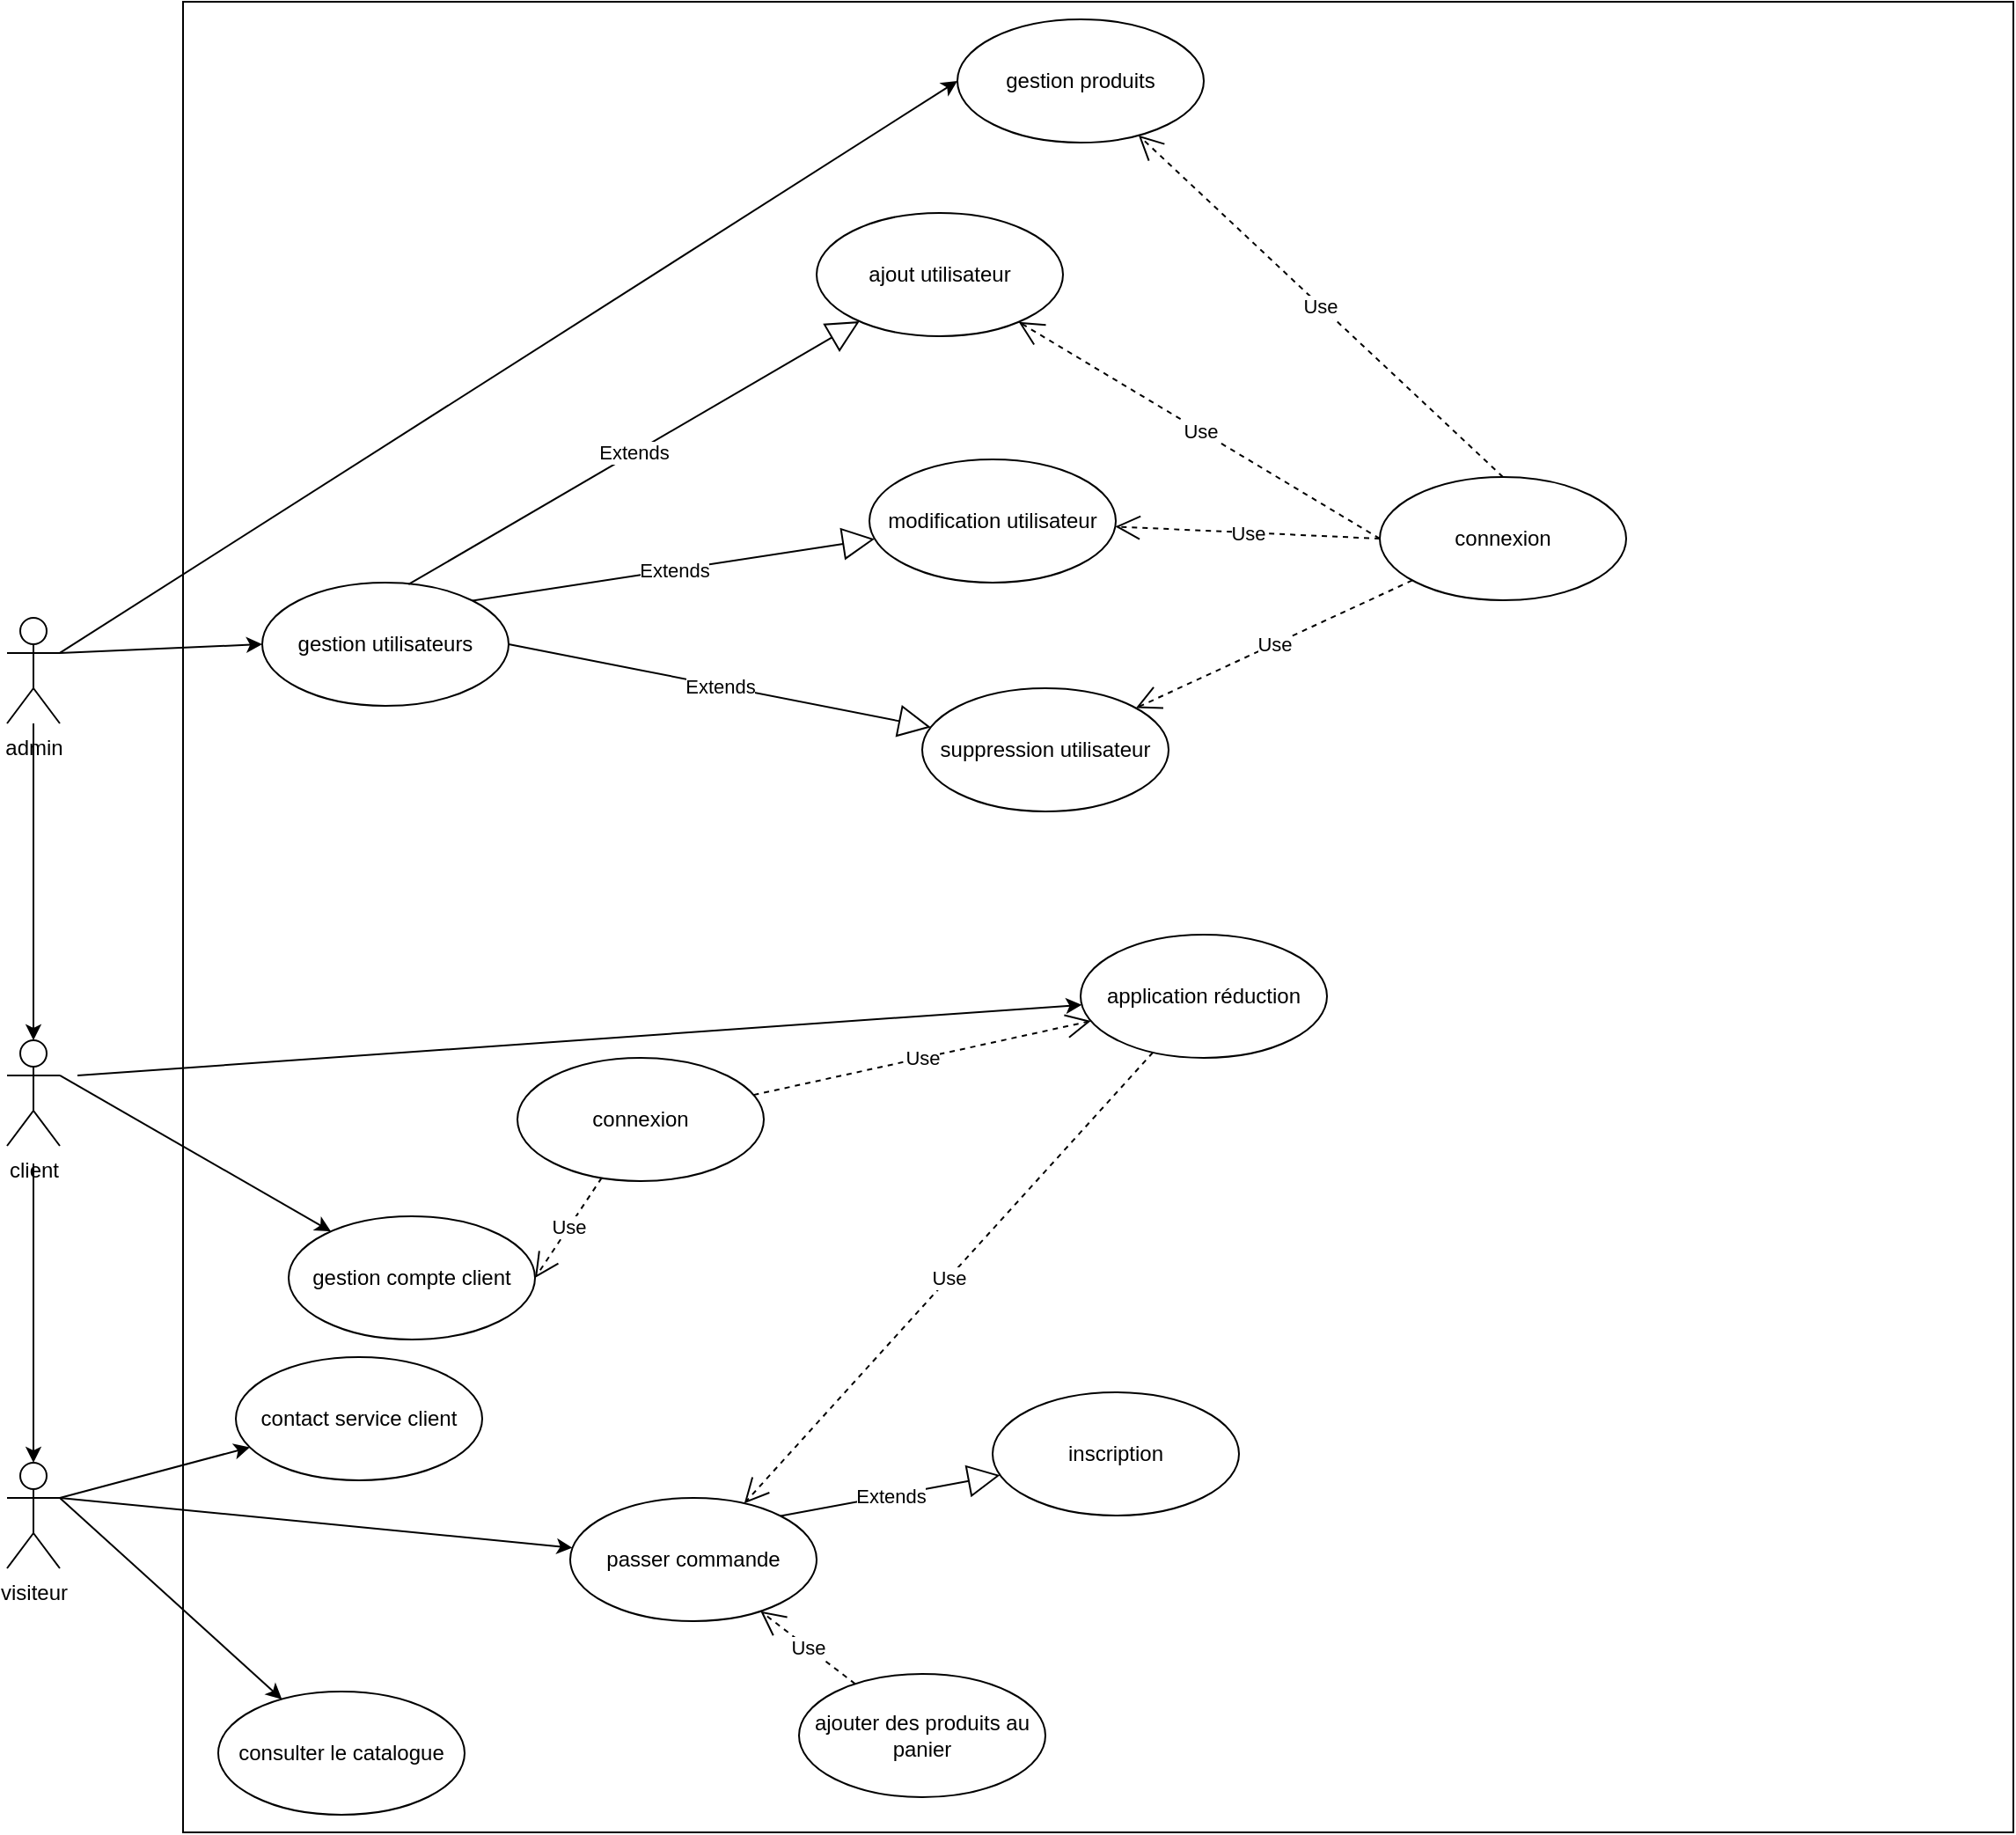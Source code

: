 <mxfile version="14.4.3" type="device" pages="3"><diagram id="8RpLoXZRu2D1lne3sD_D" name="cas d'utilisation"><mxGraphModel dx="1264" dy="1692" grid="1" gridSize="10" guides="1" tooltips="1" connect="1" arrows="1" fold="1" page="1" pageScale="1" pageWidth="850" pageHeight="1100" math="0" shadow="0"><root><mxCell id="0"/><mxCell id="1" parent="0"/><mxCell id="Q6rLsL1v5z-u-KdtxZZu-1" value="" style="whiteSpace=wrap;html=1;aspect=fixed;" vertex="1" parent="1"><mxGeometry x="380" y="-280" width="1040" height="1040" as="geometry"/></mxCell><mxCell id="Q6rLsL1v5z-u-KdtxZZu-2" value="admin" style="shape=umlActor;verticalLabelPosition=bottom;verticalAlign=top;html=1;outlineConnect=0;" vertex="1" parent="1"><mxGeometry x="280" y="70" width="30" height="60" as="geometry"/></mxCell><mxCell id="Q6rLsL1v5z-u-KdtxZZu-3" value="visiteur&lt;br&gt;" style="shape=umlActor;verticalLabelPosition=bottom;verticalAlign=top;html=1;outlineConnect=0;" vertex="1" parent="1"><mxGeometry x="280" y="550" width="30" height="60" as="geometry"/></mxCell><mxCell id="Q6rLsL1v5z-u-KdtxZZu-4" value="client&lt;br&gt;" style="shape=umlActor;verticalLabelPosition=bottom;verticalAlign=top;html=1;outlineConnect=0;" vertex="1" parent="1"><mxGeometry x="280" y="310" width="30" height="60" as="geometry"/></mxCell><mxCell id="Q6rLsL1v5z-u-KdtxZZu-5" value="consulter le catalogue" style="ellipse;whiteSpace=wrap;html=1;" vertex="1" parent="1"><mxGeometry x="400" y="680" width="140" height="70" as="geometry"/></mxCell><mxCell id="Q6rLsL1v5z-u-KdtxZZu-6" value="inscription" style="ellipse;whiteSpace=wrap;html=1;" vertex="1" parent="1"><mxGeometry x="840" y="510" width="140" height="70" as="geometry"/></mxCell><mxCell id="Q6rLsL1v5z-u-KdtxZZu-7" value="ajouter des produits au panier" style="ellipse;whiteSpace=wrap;html=1;" vertex="1" parent="1"><mxGeometry x="730" y="670" width="140" height="70" as="geometry"/></mxCell><mxCell id="Q6rLsL1v5z-u-KdtxZZu-8" value="passer commande" style="ellipse;whiteSpace=wrap;html=1;" vertex="1" parent="1"><mxGeometry x="600" y="570" width="140" height="70" as="geometry"/></mxCell><mxCell id="Q6rLsL1v5z-u-KdtxZZu-9" value="contact service client" style="ellipse;whiteSpace=wrap;html=1;" vertex="1" parent="1"><mxGeometry x="410" y="490" width="140" height="70" as="geometry"/></mxCell><mxCell id="Q6rLsL1v5z-u-KdtxZZu-10" value="" style="endArrow=classic;html=1;exitX=1;exitY=0.333;exitDx=0;exitDy=0;exitPerimeter=0;" edge="1" parent="1" source="Q6rLsL1v5z-u-KdtxZZu-3" target="Q6rLsL1v5z-u-KdtxZZu-5"><mxGeometry width="50" height="50" relative="1" as="geometry"><mxPoint x="590" y="520" as="sourcePoint"/><mxPoint x="640" y="470" as="targetPoint"/></mxGeometry></mxCell><mxCell id="Q6rLsL1v5z-u-KdtxZZu-13" value="" style="endArrow=classic;html=1;" edge="1" parent="1" target="Q6rLsL1v5z-u-KdtxZZu-8"><mxGeometry width="50" height="50" relative="1" as="geometry"><mxPoint x="310" y="570" as="sourcePoint"/><mxPoint x="710.797" y="609.735" as="targetPoint"/></mxGeometry></mxCell><mxCell id="Q6rLsL1v5z-u-KdtxZZu-14" value="" style="endArrow=classic;html=1;exitX=1;exitY=0.333;exitDx=0;exitDy=0;exitPerimeter=0;" edge="1" parent="1" source="Q6rLsL1v5z-u-KdtxZZu-3" target="Q6rLsL1v5z-u-KdtxZZu-9"><mxGeometry width="50" height="50" relative="1" as="geometry"><mxPoint x="320" y="580" as="sourcePoint"/><mxPoint x="593.399" y="535.774" as="targetPoint"/></mxGeometry></mxCell><mxCell id="Q6rLsL1v5z-u-KdtxZZu-15" value="connexion" style="ellipse;whiteSpace=wrap;html=1;" vertex="1" parent="1"><mxGeometry x="570" y="320" width="140" height="70" as="geometry"/></mxCell><mxCell id="Q6rLsL1v5z-u-KdtxZZu-16" value="application réduction" style="ellipse;whiteSpace=wrap;html=1;" vertex="1" parent="1"><mxGeometry x="890" y="250" width="140" height="70" as="geometry"/></mxCell><mxCell id="Q6rLsL1v5z-u-KdtxZZu-17" value="gestion produits" style="ellipse;whiteSpace=wrap;html=1;" vertex="1" parent="1"><mxGeometry x="820" y="-270" width="140" height="70" as="geometry"/></mxCell><mxCell id="Q6rLsL1v5z-u-KdtxZZu-18" value="gestion compte client" style="ellipse;whiteSpace=wrap;html=1;" vertex="1" parent="1"><mxGeometry x="440" y="410" width="140" height="70" as="geometry"/></mxCell><mxCell id="Q6rLsL1v5z-u-KdtxZZu-19" value="" style="endArrow=classic;html=1;exitX=1;exitY=0.333;exitDx=0;exitDy=0;exitPerimeter=0;" edge="1" parent="1" source="Q6rLsL1v5z-u-KdtxZZu-4" target="Q6rLsL1v5z-u-KdtxZZu-18"><mxGeometry width="50" height="50" relative="1" as="geometry"><mxPoint x="320" y="580" as="sourcePoint"/><mxPoint x="549.611" y="512.7" as="targetPoint"/></mxGeometry></mxCell><mxCell id="Q6rLsL1v5z-u-KdtxZZu-20" value="" style="endArrow=classic;html=1;entryX=0.5;entryY=0;entryDx=0;entryDy=0;entryPerimeter=0;" edge="1" parent="1" target="Q6rLsL1v5z-u-KdtxZZu-3"><mxGeometry width="50" height="50" relative="1" as="geometry"><mxPoint x="295" y="380" as="sourcePoint"/><mxPoint x="549.611" y="512.7" as="targetPoint"/></mxGeometry></mxCell><mxCell id="Q6rLsL1v5z-u-KdtxZZu-23" value="" style="endArrow=classic;html=1;" edge="1" parent="1" target="Q6rLsL1v5z-u-KdtxZZu-16"><mxGeometry width="50" height="50" relative="1" as="geometry"><mxPoint x="320" y="330" as="sourcePoint"/><mxPoint x="544.55" y="297.413" as="targetPoint"/></mxGeometry></mxCell><mxCell id="Q6rLsL1v5z-u-KdtxZZu-26" value="gestion utilisateurs&lt;br&gt;" style="ellipse;whiteSpace=wrap;html=1;" vertex="1" parent="1"><mxGeometry x="425" y="50" width="140" height="70" as="geometry"/></mxCell><mxCell id="Q6rLsL1v5z-u-KdtxZZu-27" value="" style="endArrow=classic;html=1;exitX=1;exitY=0.333;exitDx=0;exitDy=0;exitPerimeter=0;entryX=0;entryY=0.5;entryDx=0;entryDy=0;" edge="1" parent="1" source="Q6rLsL1v5z-u-KdtxZZu-2" target="Q6rLsL1v5z-u-KdtxZZu-17"><mxGeometry width="50" height="50" relative="1" as="geometry"><mxPoint x="320" y="340" as="sourcePoint"/><mxPoint x="544.55" y="297.413" as="targetPoint"/></mxGeometry></mxCell><mxCell id="Q6rLsL1v5z-u-KdtxZZu-28" value="" style="endArrow=classic;html=1;entryX=0;entryY=0.5;entryDx=0;entryDy=0;" edge="1" parent="1" target="Q6rLsL1v5z-u-KdtxZZu-26"><mxGeometry width="50" height="50" relative="1" as="geometry"><mxPoint x="310" y="90" as="sourcePoint"/><mxPoint x="480" y="105" as="targetPoint"/></mxGeometry></mxCell><mxCell id="Q6rLsL1v5z-u-KdtxZZu-29" value="" style="endArrow=classic;html=1;entryX=0.5;entryY=0;entryDx=0;entryDy=0;entryPerimeter=0;" edge="1" parent="1" source="Q6rLsL1v5z-u-KdtxZZu-2" target="Q6rLsL1v5z-u-KdtxZZu-4"><mxGeometry width="50" height="50" relative="1" as="geometry"><mxPoint x="305" y="390" as="sourcePoint"/><mxPoint x="305" y="560" as="targetPoint"/></mxGeometry></mxCell><mxCell id="Q6rLsL1v5z-u-KdtxZZu-30" value="Use" style="endArrow=open;endSize=12;dashed=1;html=1;" edge="1" parent="1" source="Q6rLsL1v5z-u-KdtxZZu-7" target="Q6rLsL1v5z-u-KdtxZZu-8"><mxGeometry width="160" relative="1" as="geometry"><mxPoint x="540" y="580" as="sourcePoint"/><mxPoint x="770" y="620" as="targetPoint"/></mxGeometry></mxCell><mxCell id="Q6rLsL1v5z-u-KdtxZZu-32" value="Extends" style="endArrow=block;endSize=16;endFill=0;html=1;exitX=1;exitY=0;exitDx=0;exitDy=0;" edge="1" parent="1" source="Q6rLsL1v5z-u-KdtxZZu-8" target="Q6rLsL1v5z-u-KdtxZZu-6"><mxGeometry width="160" relative="1" as="geometry"><mxPoint x="540" y="580" as="sourcePoint"/><mxPoint x="700" y="580" as="targetPoint"/></mxGeometry></mxCell><mxCell id="Q6rLsL1v5z-u-KdtxZZu-33" value="Use" style="endArrow=open;endSize=12;dashed=1;html=1;entryX=1;entryY=0.5;entryDx=0;entryDy=0;" edge="1" parent="1" source="Q6rLsL1v5z-u-KdtxZZu-15" target="Q6rLsL1v5z-u-KdtxZZu-18"><mxGeometry width="160" relative="1" as="geometry"><mxPoint x="751.638" y="695.675" as="sourcePoint"/><mxPoint x="658.244" y="664.415" as="targetPoint"/></mxGeometry></mxCell><mxCell id="Q6rLsL1v5z-u-KdtxZZu-34" value="Use" style="endArrow=open;endSize=12;dashed=1;html=1;" edge="1" parent="1" source="Q6rLsL1v5z-u-KdtxZZu-15" target="Q6rLsL1v5z-u-KdtxZZu-16"><mxGeometry width="160" relative="1" as="geometry"><mxPoint x="816.738" y="379.983" as="sourcePoint"/><mxPoint x="690" y="410" as="targetPoint"/></mxGeometry></mxCell><mxCell id="Q6rLsL1v5z-u-KdtxZZu-35" value="Use" style="endArrow=open;endSize=12;dashed=1;html=1;" edge="1" parent="1" source="Q6rLsL1v5z-u-KdtxZZu-16" target="Q6rLsL1v5z-u-KdtxZZu-8"><mxGeometry width="160" relative="1" as="geometry"><mxPoint x="771.851" y="685.654" as="sourcePoint"/><mxPoint x="718.149" y="644.346" as="targetPoint"/></mxGeometry></mxCell><mxCell id="Q6rLsL1v5z-u-KdtxZZu-36" value="ajout utilisateur" style="ellipse;whiteSpace=wrap;html=1;" vertex="1" parent="1"><mxGeometry x="740" y="-160" width="140" height="70" as="geometry"/></mxCell><mxCell id="Q6rLsL1v5z-u-KdtxZZu-37" value="suppression utilisateur" style="ellipse;whiteSpace=wrap;html=1;" vertex="1" parent="1"><mxGeometry x="800" y="110" width="140" height="70" as="geometry"/></mxCell><mxCell id="Q6rLsL1v5z-u-KdtxZZu-38" value="modification utilisateur" style="ellipse;whiteSpace=wrap;html=1;" vertex="1" parent="1"><mxGeometry x="770" y="-20" width="140" height="70" as="geometry"/></mxCell><mxCell id="Q6rLsL1v5z-u-KdtxZZu-39" value="Extends" style="endArrow=block;endSize=16;endFill=0;html=1;exitX=1;exitY=0.5;exitDx=0;exitDy=0;" edge="1" parent="1" source="Q6rLsL1v5z-u-KdtxZZu-26" target="Q6rLsL1v5z-u-KdtxZZu-37"><mxGeometry width="160" relative="1" as="geometry"><mxPoint x="729.497" y="590.251" as="sourcePoint"/><mxPoint x="854.316" y="567.1" as="targetPoint"/></mxGeometry></mxCell><mxCell id="Q6rLsL1v5z-u-KdtxZZu-40" value="Extends" style="endArrow=block;endSize=16;endFill=0;html=1;exitX=1;exitY=0;exitDx=0;exitDy=0;" edge="1" parent="1" source="Q6rLsL1v5z-u-KdtxZZu-26" target="Q6rLsL1v5z-u-KdtxZZu-38"><mxGeometry width="160" relative="1" as="geometry"><mxPoint x="739.497" y="600.251" as="sourcePoint"/><mxPoint x="864.316" y="577.1" as="targetPoint"/></mxGeometry></mxCell><mxCell id="Q6rLsL1v5z-u-KdtxZZu-41" value="Extends" style="endArrow=block;endSize=16;endFill=0;html=1;exitX=0.594;exitY=0.014;exitDx=0;exitDy=0;exitPerimeter=0;" edge="1" parent="1" source="Q6rLsL1v5z-u-KdtxZZu-26" target="Q6rLsL1v5z-u-KdtxZZu-36"><mxGeometry width="160" relative="1" as="geometry"><mxPoint x="749.497" y="610.251" as="sourcePoint"/><mxPoint x="874.316" y="587.1" as="targetPoint"/></mxGeometry></mxCell><mxCell id="Q6rLsL1v5z-u-KdtxZZu-42" value="connexion" style="ellipse;whiteSpace=wrap;html=1;" vertex="1" parent="1"><mxGeometry x="1060" y="-10" width="140" height="70" as="geometry"/></mxCell><mxCell id="Q6rLsL1v5z-u-KdtxZZu-43" value="Use" style="endArrow=open;endSize=12;dashed=1;html=1;exitX=0;exitY=0.5;exitDx=0;exitDy=0;" edge="1" parent="1" source="Q6rLsL1v5z-u-KdtxZZu-42" target="Q6rLsL1v5z-u-KdtxZZu-36"><mxGeometry width="160" relative="1" as="geometry"><mxPoint x="714.275" y="351.137" as="sourcePoint"/><mxPoint x="905.869" y="309.029" as="targetPoint"/></mxGeometry></mxCell><mxCell id="Q6rLsL1v5z-u-KdtxZZu-44" value="Use" style="endArrow=open;endSize=12;dashed=1;html=1;exitX=0;exitY=0.5;exitDx=0;exitDy=0;" edge="1" parent="1" source="Q6rLsL1v5z-u-KdtxZZu-42" target="Q6rLsL1v5z-u-KdtxZZu-38"><mxGeometry width="160" relative="1" as="geometry"><mxPoint x="724.275" y="361.137" as="sourcePoint"/><mxPoint x="915.869" y="319.029" as="targetPoint"/></mxGeometry></mxCell><mxCell id="Q6rLsL1v5z-u-KdtxZZu-45" value="Use" style="endArrow=open;endSize=12;dashed=1;html=1;" edge="1" parent="1" source="Q6rLsL1v5z-u-KdtxZZu-42" target="Q6rLsL1v5z-u-KdtxZZu-37"><mxGeometry width="160" relative="1" as="geometry"><mxPoint x="734.275" y="371.137" as="sourcePoint"/><mxPoint x="925.869" y="329.029" as="targetPoint"/></mxGeometry></mxCell><mxCell id="Q6rLsL1v5z-u-KdtxZZu-46" value="Use" style="endArrow=open;endSize=12;dashed=1;html=1;exitX=0.5;exitY=0;exitDx=0;exitDy=0;" edge="1" parent="1" source="Q6rLsL1v5z-u-KdtxZZu-42" target="Q6rLsL1v5z-u-KdtxZZu-17"><mxGeometry width="160" relative="1" as="geometry"><mxPoint x="1070" y="35" as="sourcePoint"/><mxPoint x="864.813" y="-88.112" as="targetPoint"/></mxGeometry></mxCell></root></mxGraphModel></diagram><diagram id="VW-HyK8FjjFHKCrPSwQ2" name="diagramme de séquence"><mxGraphModel dx="1264" dy="592" grid="1" gridSize="10" guides="1" tooltips="1" connect="1" arrows="1" fold="1" page="1" pageScale="1" pageWidth="850" pageHeight="1100" math="0" shadow="0"><root><mxCell id="QTJ5b-Cp-KGcYjVVXDHV-0"/><mxCell id="QTJ5b-Cp-KGcYjVVXDHV-1" parent="QTJ5b-Cp-KGcYjVVXDHV-0"/><mxCell id="QTJ5b-Cp-KGcYjVVXDHV-2" value="" style="shape=umlLifeline;participant=umlActor;perimeter=lifelinePerimeter;whiteSpace=wrap;html=1;container=1;collapsible=0;recursiveResize=0;verticalAlign=top;spacingTop=36;outlineConnect=0;" vertex="1" parent="QTJ5b-Cp-KGcYjVVXDHV-1"><mxGeometry x="50" y="50" width="20" height="580" as="geometry"/></mxCell><mxCell id="QTJ5b-Cp-KGcYjVVXDHV-3" value="" style="shape=umlLifeline;participant=umlEntity;perimeter=lifelinePerimeter;whiteSpace=wrap;html=1;container=1;collapsible=0;recursiveResize=0;verticalAlign=top;spacingTop=36;outlineConnect=0;" vertex="1" parent="QTJ5b-Cp-KGcYjVVXDHV-1"><mxGeometry x="650" y="50" width="40" height="570" as="geometry"/></mxCell><mxCell id="QTJ5b-Cp-KGcYjVVXDHV-4" value="1- l'acteur consulte le catalogue" style="html=1;verticalAlign=bottom;startArrow=oval;startFill=1;endArrow=block;startSize=8;" edge="1" parent="QTJ5b-Cp-KGcYjVVXDHV-1" source="QTJ5b-Cp-KGcYjVVXDHV-2" target="QTJ5b-Cp-KGcYjVVXDHV-3"><mxGeometry width="60" relative="1" as="geometry"><mxPoint x="390" y="330" as="sourcePoint"/><mxPoint x="450" y="330" as="targetPoint"/><Array as="points"><mxPoint x="260" y="120"/></Array></mxGeometry></mxCell><mxCell id="QTJ5b-Cp-KGcYjVVXDHV-5" value="2- l'acteur sélectionne un produit" style="html=1;verticalAlign=bottom;startArrow=oval;startFill=1;endArrow=block;startSize=8;" edge="1" parent="QTJ5b-Cp-KGcYjVVXDHV-1" source="QTJ5b-Cp-KGcYjVVXDHV-2" target="QTJ5b-Cp-KGcYjVVXDHV-3"><mxGeometry width="60" relative="1" as="geometry"><mxPoint x="390" y="330" as="sourcePoint"/><mxPoint x="450" y="330" as="targetPoint"/><Array as="points"><mxPoint x="400" y="160"/></Array></mxGeometry></mxCell><mxCell id="QTJ5b-Cp-KGcYjVVXDHV-6" value="3- le système affiche la fiche produit" style="html=1;verticalAlign=bottom;startArrow=oval;startFill=1;endArrow=block;startSize=8;" edge="1" parent="QTJ5b-Cp-KGcYjVVXDHV-1" source="QTJ5b-Cp-KGcYjVVXDHV-3" target="QTJ5b-Cp-KGcYjVVXDHV-2"><mxGeometry width="60" relative="1" as="geometry"><mxPoint x="390" y="330" as="sourcePoint"/><mxPoint x="450" y="330" as="targetPoint"/><Array as="points"><mxPoint x="460" y="200"/></Array></mxGeometry></mxCell><mxCell id="QTJ5b-Cp-KGcYjVVXDHV-7" value="4- l'acteur sélectionne les caractéristiques du produit" style="html=1;verticalAlign=bottom;startArrow=oval;startFill=1;endArrow=block;startSize=8;" edge="1" parent="QTJ5b-Cp-KGcYjVVXDHV-1" source="QTJ5b-Cp-KGcYjVVXDHV-2" target="QTJ5b-Cp-KGcYjVVXDHV-3"><mxGeometry width="60" relative="1" as="geometry"><mxPoint x="390" y="330" as="sourcePoint"/><mxPoint x="450" y="330" as="targetPoint"/><Array as="points"><mxPoint x="570" y="240"/></Array></mxGeometry></mxCell><mxCell id="QTJ5b-Cp-KGcYjVVXDHV-8" value="5- l'acteur clique sur acheter (ajout au panier)" style="html=1;verticalAlign=bottom;startArrow=oval;startFill=1;endArrow=block;startSize=8;" edge="1" parent="QTJ5b-Cp-KGcYjVVXDHV-1" source="QTJ5b-Cp-KGcYjVVXDHV-2" target="QTJ5b-Cp-KGcYjVVXDHV-3"><mxGeometry width="60" relative="1" as="geometry"><mxPoint x="390" y="330" as="sourcePoint"/><mxPoint x="450" y="330" as="targetPoint"/><Array as="points"><mxPoint x="570" y="280"/></Array></mxGeometry></mxCell><mxCell id="QTJ5b-Cp-KGcYjVVXDHV-9" value="6- le système ajoute le produit au panier (incrémente la qté d'objet dans le panier)" style="html=1;verticalAlign=bottom;startArrow=oval;startFill=1;endArrow=block;startSize=8;" edge="1" parent="QTJ5b-Cp-KGcYjVVXDHV-1" source="QTJ5b-Cp-KGcYjVVXDHV-3" target="QTJ5b-Cp-KGcYjVVXDHV-2"><mxGeometry width="60" relative="1" as="geometry"><mxPoint x="390" y="330" as="sourcePoint"/><mxPoint x="450" y="330" as="targetPoint"/><Array as="points"><mxPoint x="600" y="320"/></Array></mxGeometry></mxCell><mxCell id="QTJ5b-Cp-KGcYjVVXDHV-10" value="Scénario principal" style="text;html=1;align=center;verticalAlign=middle;resizable=0;points=[];autosize=1;" vertex="1" parent="QTJ5b-Cp-KGcYjVVXDHV-1"><mxGeometry x="175" y="20" width="110" height="20" as="geometry"/></mxCell><mxCell id="QTJ5b-Cp-KGcYjVVXDHV-11" value="Scénario alternatif : l'acteur n'est inscrit&lt;br&gt;" style="text;html=1;align=center;verticalAlign=middle;resizable=0;points=[];autosize=1;" vertex="1" parent="QTJ5b-Cp-KGcYjVVXDHV-1"><mxGeometry x="270" y="770" width="220" height="20" as="geometry"/></mxCell><mxCell id="QTJ5b-Cp-KGcYjVVXDHV-12" value="" style="shape=umlLifeline;participant=umlActor;perimeter=lifelinePerimeter;whiteSpace=wrap;html=1;container=1;collapsible=0;recursiveResize=0;verticalAlign=top;spacingTop=36;outlineConnect=0;" vertex="1" parent="QTJ5b-Cp-KGcYjVVXDHV-1"><mxGeometry x="50" y="790" width="20" height="300" as="geometry"/></mxCell><mxCell id="QTJ5b-Cp-KGcYjVVXDHV-13" value="" style="shape=umlLifeline;participant=umlEntity;perimeter=lifelinePerimeter;whiteSpace=wrap;html=1;container=1;collapsible=0;recursiveResize=0;verticalAlign=top;spacingTop=36;outlineConnect=0;" vertex="1" parent="QTJ5b-Cp-KGcYjVVXDHV-1"><mxGeometry x="650" y="790" width="40" height="300" as="geometry"/></mxCell><mxCell id="QTJ5b-Cp-KGcYjVVXDHV-14" value="10.1- l'acteur clique sur inscription" style="html=1;verticalAlign=bottom;startArrow=oval;startFill=1;endArrow=block;startSize=8;" edge="1" parent="QTJ5b-Cp-KGcYjVVXDHV-1" source="QTJ5b-Cp-KGcYjVVXDHV-12" target="QTJ5b-Cp-KGcYjVVXDHV-13"><mxGeometry width="60" relative="1" as="geometry"><mxPoint x="390" y="1010" as="sourcePoint"/><mxPoint x="450" y="1010" as="targetPoint"/><Array as="points"><mxPoint x="290" y="880"/></Array></mxGeometry></mxCell><mxCell id="QTJ5b-Cp-KGcYjVVXDHV-15" value="10.2- le sytème affiche un formulaire d'inscription" style="html=1;verticalAlign=bottom;startArrow=oval;startFill=1;endArrow=block;startSize=8;" edge="1" parent="QTJ5b-Cp-KGcYjVVXDHV-1" source="QTJ5b-Cp-KGcYjVVXDHV-13" target="QTJ5b-Cp-KGcYjVVXDHV-12"><mxGeometry width="60" relative="1" as="geometry"><mxPoint x="390" y="1010" as="sourcePoint"/><mxPoint x="450" y="1010" as="targetPoint"/><Array as="points"><mxPoint x="280" y="920"/></Array></mxGeometry></mxCell></root></mxGraphModel></diagram><diagram id="TgvPdk0F5jXCN4dDaHdx" name="diagramme d'activité"><mxGraphModel dx="1264" dy="592" grid="1" gridSize="10" guides="1" tooltips="1" connect="1" arrows="1" fold="1" page="1" pageScale="1" pageWidth="850" pageHeight="1100" math="0" shadow="0"><root><mxCell id="PI30Cnca8ilhPBwTzquu-0"/><mxCell id="PI30Cnca8ilhPBwTzquu-1" parent="PI30Cnca8ilhPBwTzquu-0"/><mxCell id="PI30Cnca8ilhPBwTzquu-2" value="" style="ellipse;html=1;shape=startState;fillColor=#000000;strokeColor=#ff0000;" vertex="1" parent="PI30Cnca8ilhPBwTzquu-1"><mxGeometry x="410" y="40" width="30" height="30" as="geometry"/></mxCell><mxCell id="PI30Cnca8ilhPBwTzquu-3" value="" style="edgeStyle=orthogonalEdgeStyle;html=1;verticalAlign=bottom;endArrow=open;endSize=8;strokeColor=#ff0000;" edge="1" source="PI30Cnca8ilhPBwTzquu-2" parent="PI30Cnca8ilhPBwTzquu-1"><mxGeometry relative="1" as="geometry"><mxPoint x="425" y="130" as="targetPoint"/></mxGeometry></mxCell><mxCell id="PI30Cnca8ilhPBwTzquu-4" value="consultation catalogue" style="rounded=1;whiteSpace=wrap;html=1;arcSize=40;fontColor=#000000;fillColor=#ffffc0;strokeColor=#ff0000;" vertex="1" parent="PI30Cnca8ilhPBwTzquu-1"><mxGeometry x="365" y="130" width="120" height="40" as="geometry"/></mxCell><mxCell id="PI30Cnca8ilhPBwTzquu-5" value="" style="edgeStyle=orthogonalEdgeStyle;html=1;verticalAlign=bottom;endArrow=open;endSize=8;strokeColor=#ff0000;" edge="1" source="PI30Cnca8ilhPBwTzquu-4" parent="PI30Cnca8ilhPBwTzquu-1"><mxGeometry relative="1" as="geometry"><mxPoint x="425" y="230" as="targetPoint"/></mxGeometry></mxCell><mxCell id="PI30Cnca8ilhPBwTzquu-6" value="selection produit" style="rounded=1;whiteSpace=wrap;html=1;arcSize=40;fontColor=#000000;fillColor=#ffffc0;strokeColor=#ff0000;" vertex="1" parent="PI30Cnca8ilhPBwTzquu-1"><mxGeometry x="365" y="230" width="120" height="40" as="geometry"/></mxCell><mxCell id="PI30Cnca8ilhPBwTzquu-7" value="" style="edgeStyle=orthogonalEdgeStyle;html=1;verticalAlign=bottom;endArrow=open;endSize=8;strokeColor=#ff0000;" edge="1" source="PI30Cnca8ilhPBwTzquu-6" parent="PI30Cnca8ilhPBwTzquu-1"><mxGeometry relative="1" as="geometry"><mxPoint x="425" y="330" as="targetPoint"/></mxGeometry></mxCell><mxCell id="PI30Cnca8ilhPBwTzquu-8" value="choix des caractéristiques" style="rounded=1;whiteSpace=wrap;html=1;arcSize=40;fontColor=#000000;fillColor=#ffffc0;strokeColor=#ff0000;" vertex="1" parent="PI30Cnca8ilhPBwTzquu-1"><mxGeometry x="365" y="330" width="120" height="40" as="geometry"/></mxCell><mxCell id="PI30Cnca8ilhPBwTzquu-9" value="" style="edgeStyle=orthogonalEdgeStyle;html=1;verticalAlign=bottom;endArrow=open;endSize=8;strokeColor=#ff0000;" edge="1" source="PI30Cnca8ilhPBwTzquu-8" parent="PI30Cnca8ilhPBwTzquu-1"><mxGeometry relative="1" as="geometry"><mxPoint x="425" y="430" as="targetPoint"/></mxGeometry></mxCell><mxCell id="PI30Cnca8ilhPBwTzquu-10" value="ajout panier" style="rounded=1;whiteSpace=wrap;html=1;arcSize=40;fontColor=#000000;fillColor=#ffffc0;strokeColor=#ff0000;" vertex="1" parent="PI30Cnca8ilhPBwTzquu-1"><mxGeometry x="365" y="430" width="120" height="40" as="geometry"/></mxCell><mxCell id="PI30Cnca8ilhPBwTzquu-11" value="" style="edgeStyle=orthogonalEdgeStyle;html=1;verticalAlign=bottom;endArrow=open;endSize=8;strokeColor=#ff0000;" edge="1" source="PI30Cnca8ilhPBwTzquu-10" parent="PI30Cnca8ilhPBwTzquu-1"><mxGeometry relative="1" as="geometry"><mxPoint x="425" y="530" as="targetPoint"/></mxGeometry></mxCell><mxCell id="PI30Cnca8ilhPBwTzquu-12" value="validation panier" style="rounded=1;whiteSpace=wrap;html=1;arcSize=40;fontColor=#000000;fillColor=#ffffc0;strokeColor=#ff0000;" vertex="1" parent="PI30Cnca8ilhPBwTzquu-1"><mxGeometry x="370" y="530" width="120" height="40" as="geometry"/></mxCell><mxCell id="PI30Cnca8ilhPBwTzquu-13" value="" style="edgeStyle=orthogonalEdgeStyle;html=1;verticalAlign=bottom;endArrow=open;endSize=8;strokeColor=#ff0000;entryX=0.5;entryY=0;entryDx=0;entryDy=0;" edge="1" source="PI30Cnca8ilhPBwTzquu-12" parent="PI30Cnca8ilhPBwTzquu-1" target="PI30Cnca8ilhPBwTzquu-15"><mxGeometry relative="1" as="geometry"><mxPoint x="425" y="630" as="targetPoint"/><Array as="points"/></mxGeometry></mxCell><mxCell id="PI30Cnca8ilhPBwTzquu-15" value="connexion" style="rhombus;whiteSpace=wrap;html=1;fillColor=#ffffc0;strokeColor=#ff0000;" vertex="1" parent="PI30Cnca8ilhPBwTzquu-1"><mxGeometry x="390" y="630" width="80" height="40" as="geometry"/></mxCell><mxCell id="PI30Cnca8ilhPBwTzquu-16" value="no" style="edgeStyle=orthogonalEdgeStyle;html=1;align=left;verticalAlign=bottom;endArrow=open;endSize=8;strokeColor=#ff0000;" edge="1" source="PI30Cnca8ilhPBwTzquu-15" parent="PI30Cnca8ilhPBwTzquu-1"><mxGeometry x="-1" relative="1" as="geometry"><mxPoint x="570" y="650" as="targetPoint"/></mxGeometry></mxCell><mxCell id="PI30Cnca8ilhPBwTzquu-17" value="yes" style="edgeStyle=orthogonalEdgeStyle;html=1;align=left;verticalAlign=top;endArrow=open;endSize=8;strokeColor=#ff0000;" edge="1" source="PI30Cnca8ilhPBwTzquu-15" parent="PI30Cnca8ilhPBwTzquu-1"><mxGeometry x="-1" relative="1" as="geometry"><mxPoint x="430" y="730" as="targetPoint"/></mxGeometry></mxCell><mxCell id="PI30Cnca8ilhPBwTzquu-18" value="recap coordonnées" style="rounded=1;whiteSpace=wrap;html=1;arcSize=40;fontColor=#000000;fillColor=#ffffc0;strokeColor=#ff0000;" vertex="1" parent="PI30Cnca8ilhPBwTzquu-1"><mxGeometry x="370" y="730" width="120" height="40" as="geometry"/></mxCell><mxCell id="PI30Cnca8ilhPBwTzquu-19" value="" style="edgeStyle=orthogonalEdgeStyle;html=1;verticalAlign=bottom;endArrow=open;endSize=8;strokeColor=#ff0000;" edge="1" source="PI30Cnca8ilhPBwTzquu-18" parent="PI30Cnca8ilhPBwTzquu-1"><mxGeometry relative="1" as="geometry"><mxPoint x="430" y="830" as="targetPoint"/></mxGeometry></mxCell><mxCell id="PI30Cnca8ilhPBwTzquu-20" value="inscrit" style="rhombus;whiteSpace=wrap;html=1;fillColor=#ffffc0;strokeColor=#ff0000;" vertex="1" parent="PI30Cnca8ilhPBwTzquu-1"><mxGeometry x="570" y="630" width="80" height="40" as="geometry"/></mxCell><mxCell id="PI30Cnca8ilhPBwTzquu-21" value="no" style="edgeStyle=orthogonalEdgeStyle;html=1;align=left;verticalAlign=bottom;endArrow=open;endSize=8;strokeColor=#ff0000;" edge="1" source="PI30Cnca8ilhPBwTzquu-20" parent="PI30Cnca8ilhPBwTzquu-1"><mxGeometry x="-1" relative="1" as="geometry"><mxPoint x="750" y="650" as="targetPoint"/></mxGeometry></mxCell><mxCell id="PI30Cnca8ilhPBwTzquu-22" value="yes" style="edgeStyle=orthogonalEdgeStyle;html=1;align=left;verticalAlign=top;endArrow=open;endSize=8;strokeColor=#ff0000;" edge="1" source="PI30Cnca8ilhPBwTzquu-20" parent="PI30Cnca8ilhPBwTzquu-1"><mxGeometry x="-1" relative="1" as="geometry"><mxPoint x="610" y="730" as="targetPoint"/></mxGeometry></mxCell><mxCell id="PI30Cnca8ilhPBwTzquu-24" value="connexion" style="rounded=1;whiteSpace=wrap;html=1;arcSize=40;fontColor=#000000;fillColor=#ffffc0;strokeColor=#ff0000;" vertex="1" parent="PI30Cnca8ilhPBwTzquu-1"><mxGeometry x="550" y="730" width="120" height="40" as="geometry"/></mxCell><mxCell id="PI30Cnca8ilhPBwTzquu-25" value="" style="edgeStyle=orthogonalEdgeStyle;html=1;verticalAlign=bottom;endArrow=open;endSize=8;strokeColor=#ff0000;" edge="1" source="PI30Cnca8ilhPBwTzquu-24" parent="PI30Cnca8ilhPBwTzquu-1" target="PI30Cnca8ilhPBwTzquu-18"><mxGeometry relative="1" as="geometry"><mxPoint x="610" y="830" as="targetPoint"/></mxGeometry></mxCell><mxCell id="PI30Cnca8ilhPBwTzquu-26" value="inscription" style="rhombus;whiteSpace=wrap;html=1;fillColor=#ffffc0;strokeColor=#ff0000;" vertex="1" parent="PI30Cnca8ilhPBwTzquu-1"><mxGeometry x="750" y="630" width="80" height="40" as="geometry"/></mxCell><mxCell id="PI30Cnca8ilhPBwTzquu-27" value="no" style="edgeStyle=orthogonalEdgeStyle;html=1;align=left;verticalAlign=bottom;endArrow=open;endSize=8;strokeColor=#ff0000;" edge="1" source="PI30Cnca8ilhPBwTzquu-26" parent="PI30Cnca8ilhPBwTzquu-1" target="PI30Cnca8ilhPBwTzquu-29"><mxGeometry x="-1" relative="1" as="geometry"><mxPoint x="930" y="650" as="targetPoint"/></mxGeometry></mxCell><mxCell id="PI30Cnca8ilhPBwTzquu-28" value="yes" style="edgeStyle=orthogonalEdgeStyle;html=1;align=left;verticalAlign=top;endArrow=open;endSize=8;strokeColor=#ff0000;entryX=1;entryY=0.5;entryDx=0;entryDy=0;" edge="1" source="PI30Cnca8ilhPBwTzquu-26" parent="PI30Cnca8ilhPBwTzquu-1" target="PI30Cnca8ilhPBwTzquu-18"><mxGeometry x="-1" relative="1" as="geometry"><mxPoint x="790" y="730" as="targetPoint"/><Array as="points"><mxPoint x="790" y="820"/><mxPoint x="530" y="820"/><mxPoint x="530" y="750"/></Array></mxGeometry></mxCell><mxCell id="PI30Cnca8ilhPBwTzquu-29" value="" style="shape=umlDestroy;whiteSpace=wrap;html=1;strokeWidth=3;" vertex="1" parent="PI30Cnca8ilhPBwTzquu-1"><mxGeometry x="915" y="635" width="30" height="30" as="geometry"/></mxCell><mxCell id="PI30Cnca8ilhPBwTzquu-30" value="paiement" style="rounded=1;whiteSpace=wrap;html=1;arcSize=40;fontColor=#000000;fillColor=#ffffc0;strokeColor=#ff0000;" vertex="1" parent="PI30Cnca8ilhPBwTzquu-1"><mxGeometry x="370" y="830" width="120" height="40" as="geometry"/></mxCell><mxCell id="PI30Cnca8ilhPBwTzquu-31" value="" style="edgeStyle=orthogonalEdgeStyle;html=1;verticalAlign=bottom;endArrow=open;endSize=8;strokeColor=#ff0000;" edge="1" source="PI30Cnca8ilhPBwTzquu-30" parent="PI30Cnca8ilhPBwTzquu-1"><mxGeometry relative="1" as="geometry"><mxPoint x="430" y="930" as="targetPoint"/></mxGeometry></mxCell><mxCell id="PI30Cnca8ilhPBwTzquu-32" value="" style="shape=line;html=1;strokeWidth=6;strokeColor=#ff0000;" vertex="1" parent="PI30Cnca8ilhPBwTzquu-1"><mxGeometry x="330" y="930" width="200" height="10" as="geometry"/></mxCell><mxCell id="PI30Cnca8ilhPBwTzquu-33" value="" style="edgeStyle=orthogonalEdgeStyle;html=1;verticalAlign=bottom;endArrow=open;endSize=8;strokeColor=#ff0000;" edge="1" source="PI30Cnca8ilhPBwTzquu-32" parent="PI30Cnca8ilhPBwTzquu-1"><mxGeometry relative="1" as="geometry"><mxPoint x="340" y="1010" as="targetPoint"/><Array as="points"><mxPoint x="340" y="1010"/></Array></mxGeometry></mxCell><mxCell id="PI30Cnca8ilhPBwTzquu-34" value="" style="edgeStyle=orthogonalEdgeStyle;html=1;verticalAlign=bottom;endArrow=open;endSize=8;strokeColor=#ff0000;" edge="1" parent="PI30Cnca8ilhPBwTzquu-1" source="PI30Cnca8ilhPBwTzquu-32"><mxGeometry relative="1" as="geometry"><mxPoint x="520" y="1020" as="targetPoint"/><mxPoint x="440" y="950" as="sourcePoint"/><Array as="points"><mxPoint x="520" y="1020"/></Array></mxGeometry></mxCell><mxCell id="PI30Cnca8ilhPBwTzquu-35" value="édition bon livraison" style="rounded=1;whiteSpace=wrap;html=1;arcSize=40;fontColor=#000000;fillColor=#ffffc0;strokeColor=#ff0000;" vertex="1" parent="PI30Cnca8ilhPBwTzquu-1"><mxGeometry x="280" y="1010" width="120" height="40" as="geometry"/></mxCell><mxCell id="PI30Cnca8ilhPBwTzquu-36" value="" style="edgeStyle=orthogonalEdgeStyle;html=1;verticalAlign=bottom;endArrow=open;endSize=8;strokeColor=#ff0000;" edge="1" source="PI30Cnca8ilhPBwTzquu-35" parent="PI30Cnca8ilhPBwTzquu-1" target="PI30Cnca8ilhPBwTzquu-39"><mxGeometry relative="1" as="geometry"><mxPoint x="340" y="1110" as="targetPoint"/><Array as="points"><mxPoint x="340" y="1110"/><mxPoint x="340" y="1110"/></Array></mxGeometry></mxCell><mxCell id="PI30Cnca8ilhPBwTzquu-37" value="envoie facture" style="rounded=1;whiteSpace=wrap;html=1;arcSize=40;fontColor=#000000;fillColor=#ffffc0;strokeColor=#ff0000;" vertex="1" parent="PI30Cnca8ilhPBwTzquu-1"><mxGeometry x="460" y="1020" width="120" height="40" as="geometry"/></mxCell><mxCell id="PI30Cnca8ilhPBwTzquu-38" value="" style="edgeStyle=orthogonalEdgeStyle;html=1;verticalAlign=bottom;endArrow=open;endSize=8;strokeColor=#ff0000;" edge="1" source="PI30Cnca8ilhPBwTzquu-37" parent="PI30Cnca8ilhPBwTzquu-1"><mxGeometry relative="1" as="geometry"><mxPoint x="520" y="1120" as="targetPoint"/></mxGeometry></mxCell><mxCell id="PI30Cnca8ilhPBwTzquu-39" value="" style="shape=line;html=1;strokeWidth=6;strokeColor=#ff0000;" vertex="1" parent="PI30Cnca8ilhPBwTzquu-1"><mxGeometry x="330" y="1120" width="200" height="10" as="geometry"/></mxCell><mxCell id="PI30Cnca8ilhPBwTzquu-40" value="" style="edgeStyle=orthogonalEdgeStyle;html=1;verticalAlign=bottom;endArrow=open;endSize=8;strokeColor=#ff0000;" edge="1" source="PI30Cnca8ilhPBwTzquu-39" parent="PI30Cnca8ilhPBwTzquu-1"><mxGeometry relative="1" as="geometry"><mxPoint x="430" y="1200" as="targetPoint"/></mxGeometry></mxCell><mxCell id="PI30Cnca8ilhPBwTzquu-41" value="Activity" style="rounded=1;whiteSpace=wrap;html=1;arcSize=40;fontColor=#000000;fillColor=#ffffc0;strokeColor=#ff0000;" vertex="1" parent="PI30Cnca8ilhPBwTzquu-1"><mxGeometry x="370" y="1200" width="120" height="40" as="geometry"/></mxCell><mxCell id="PI30Cnca8ilhPBwTzquu-42" value="" style="edgeStyle=orthogonalEdgeStyle;html=1;verticalAlign=bottom;endArrow=open;endSize=8;strokeColor=#ff0000;" edge="1" source="PI30Cnca8ilhPBwTzquu-41" parent="PI30Cnca8ilhPBwTzquu-1"><mxGeometry relative="1" as="geometry"><mxPoint x="430" y="1300" as="targetPoint"/></mxGeometry></mxCell><mxCell id="PI30Cnca8ilhPBwTzquu-43" value="" style="ellipse;html=1;shape=endState;fillColor=#000000;strokeColor=#ff0000;" vertex="1" parent="PI30Cnca8ilhPBwTzquu-1"><mxGeometry x="415" y="1300" width="30" height="30" as="geometry"/></mxCell></root></mxGraphModel></diagram></mxfile>